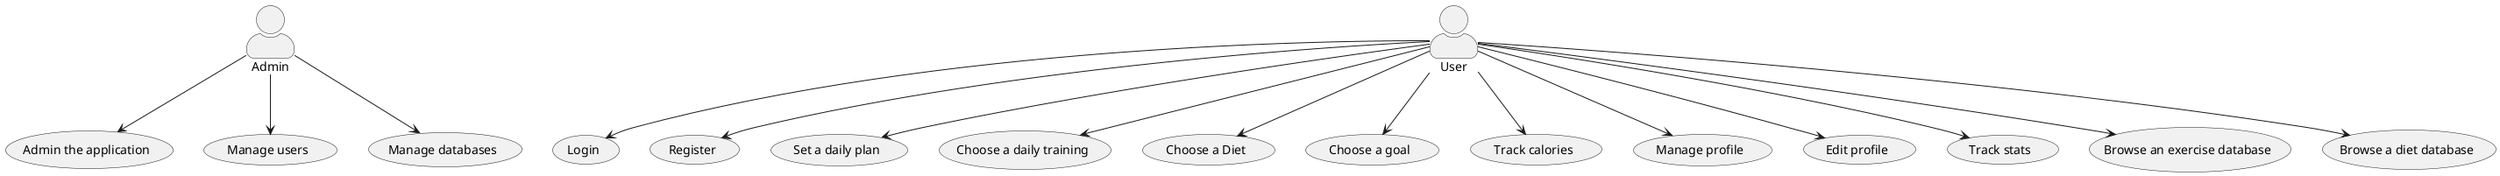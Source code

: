 @startuml

skinparam actorStyle awesome
Admin --> (Admin the application)
Admin --> (Manage users)
Admin --> (Manage databases)


User --> (Login)
User --> (Register)
User --> (Set a daily plan)
User --> (Choose a daily training)
User --> (Choose a Diet)
User --> (Choose a goal)
User --> (Track calories)
User --> (Manage profile)
User --> (Edit profile)
User --> (Track stats)
User --> (Browse an exercise database)
User --> (Browse a diet database)


@enduml